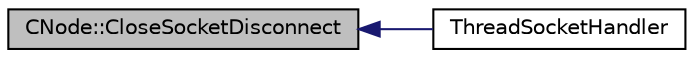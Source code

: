 digraph "CNode::CloseSocketDisconnect"
{
  edge [fontname="Helvetica",fontsize="10",labelfontname="Helvetica",labelfontsize="10"];
  node [fontname="Helvetica",fontsize="10",shape=record];
  rankdir="LR";
  Node110 [label="CNode::CloseSocketDisconnect",height=0.2,width=0.4,color="black", fillcolor="grey75", style="filled", fontcolor="black"];
  Node110 -> Node111 [dir="back",color="midnightblue",fontsize="10",style="solid",fontname="Helvetica"];
  Node111 [label="ThreadSocketHandler",height=0.2,width=0.4,color="black", fillcolor="white", style="filled",URL="$net_8cpp.html#aa1111c12121e039bbd8eedb556e4514a"];
}
